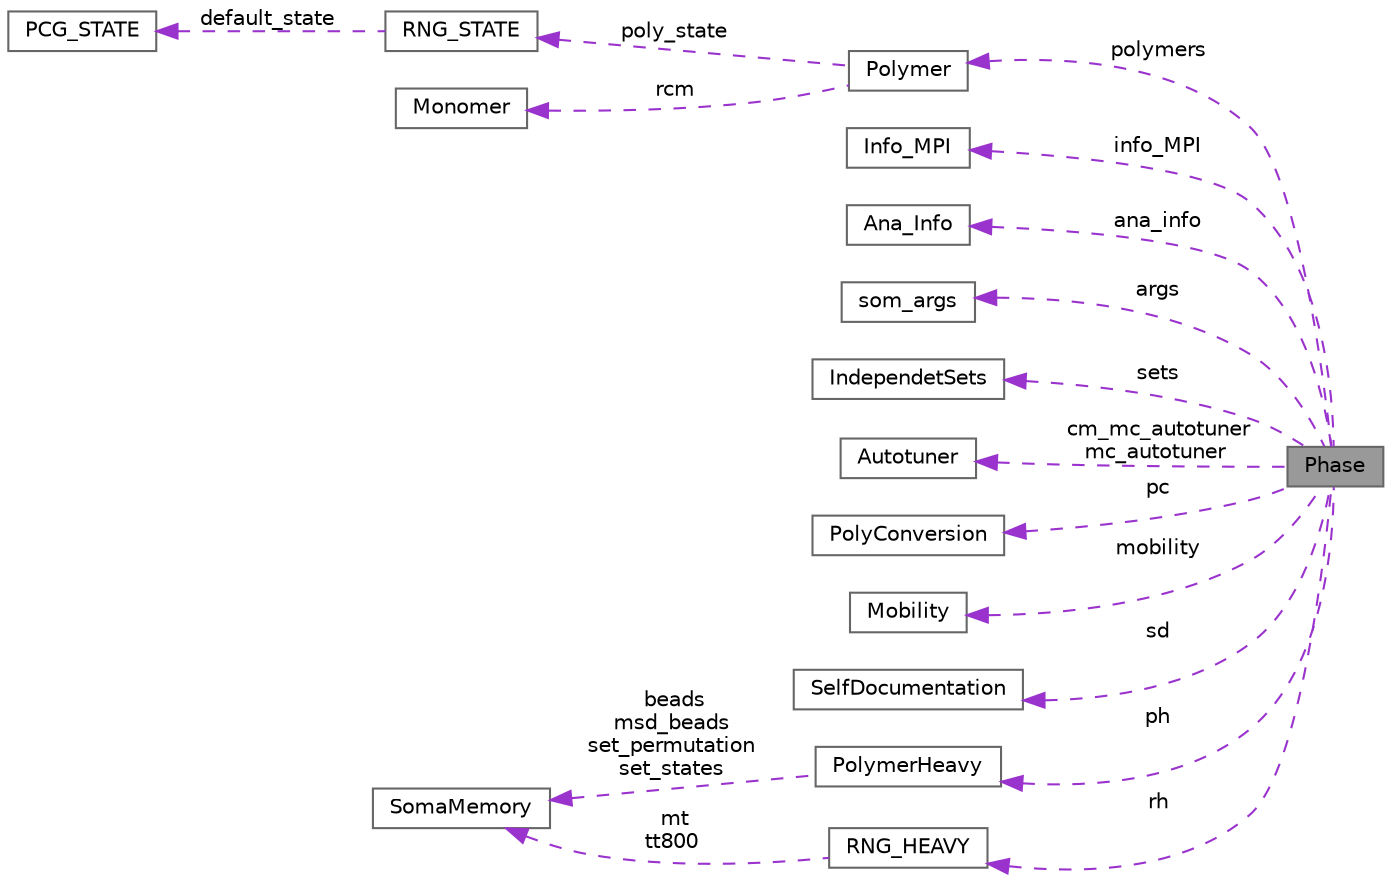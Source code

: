 digraph "Phase"
{
 // LATEX_PDF_SIZE
  bgcolor="transparent";
  edge [fontname=Helvetica,fontsize=10,labelfontname=Helvetica,labelfontsize=10];
  node [fontname=Helvetica,fontsize=10,shape=box,height=0.2,width=0.4];
  rankdir="LR";
  Node1 [label="Phase",height=0.2,width=0.4,color="gray40", fillcolor="grey60", style="filled", fontcolor="black",tooltip="All relevant information for a system configuration."];
  Node2 -> Node1 [dir="back",color="darkorchid3",style="dashed",label=" polymers" ];
  Node2 [label="Polymer",height=0.2,width=0.4,color="gray40", fillcolor="white", style="filled",URL="$structPolymer.html",tooltip="Polymer information."];
  Node3 -> Node2 [dir="back",color="darkorchid3",style="dashed",label=" poly_state" ];
  Node3 [label="RNG_STATE",height=0.2,width=0.4,color="gray40", fillcolor="white", style="filled",URL="$structRNG__STATE.html",tooltip="Struct which contains the random number generators."];
  Node4 -> Node3 [dir="back",color="darkorchid3",style="dashed",label=" default_state" ];
  Node4 [label="PCG_STATE",height=0.2,width=0.4,color="gray40", fillcolor="white", style="filled",URL="$structPCG__STATE.html",tooltip="State of the random number generator (PCG)"];
  Node5 -> Node2 [dir="back",color="darkorchid3",style="dashed",label=" rcm" ];
  Node5 [label="Monomer",height=0.2,width=0.4,color="gray40", fillcolor="white", style="filled",URL="$structMonomer.html",tooltip="Monomer struct contains spatial position and type."];
  Node6 -> Node1 [dir="back",color="darkorchid3",style="dashed",label=" info_MPI" ];
  Node6 [label="Info_MPI",height=0.2,width=0.4,color="gray40", fillcolor="white", style="filled",URL="$structInfo__MPI.html",tooltip="All information about the MPI setup. Information about the MPI setup of the simulation...."];
  Node7 -> Node1 [dir="back",color="darkorchid3",style="dashed",label=" ana_info" ];
  Node7 [label="Ana_Info",height=0.2,width=0.4,color="gray40", fillcolor="white", style="filled",URL="$structAna__Info.html",tooltip="Basic information for analysis."];
  Node8 -> Node1 [dir="back",color="darkorchid3",style="dashed",label=" args" ];
  Node8 [label="som_args",height=0.2,width=0.4,color="gray40", fillcolor="white", style="filled",URL="$structsom__args.html",tooltip="Where the command line options are stored."];
  Node9 -> Node1 [dir="back",color="darkorchid3",style="dashed",label=" sets" ];
  Node9 [label="IndependetSets",height=0.2,width=0.4,color="gray40", fillcolor="white", style="filled",URL="$structIndependetSets.html",tooltip="Struct to store the independet set information for a polymer type."];
  Node10 -> Node1 [dir="back",color="darkorchid3",style="dashed",label=" cm_mc_autotuner\nmc_autotuner" ];
  Node10 [label="Autotuner",height=0.2,width=0.4,color="gray40", fillcolor="white", style="filled",URL="$structAutotuner.html",tooltip="Autotuner to struct to hold data, which is necessary to determine an optimal parameter for ACC kernel..."];
  Node11 -> Node1 [dir="back",color="darkorchid3",style="dashed",label=" pc" ];
  Node11 [label="PolyConversion",height=0.2,width=0.4,color="gray40", fillcolor="white", style="filled",URL="$structPolyConversion.html",tooltip=" "];
  Node12 -> Node1 [dir="back",color="darkorchid3",style="dashed",label=" mobility" ];
  Node12 [label="Mobility",height=0.2,width=0.4,color="gray40", fillcolor="white", style="filled",URL="$structMobility.html",tooltip="Struct to bundle the mobility modifier parameter."];
  Node13 -> Node1 [dir="back",color="darkorchid3",style="dashed",label=" sd" ];
  Node13 [label="SelfDocumentation",height=0.2,width=0.4,color="gray40", fillcolor="white", style="filled",URL="$structSelfDocumentation.html",tooltip=" "];
  Node14 -> Node1 [dir="back",color="darkorchid3",style="dashed",label=" ph" ];
  Node14 [label="PolymerHeavy",height=0.2,width=0.4,color="gray40", fillcolor="white", style="filled",URL="$structPolymerHeavy.html",tooltip=" "];
  Node15 -> Node14 [dir="back",color="darkorchid3",style="dashed",label=" beads\nmsd_beads\nset_permutation\nset_states" ];
  Node15 [label="SomaMemory",height=0.2,width=0.4,color="gray40", fillcolor="white", style="filled",URL="$structSomaMemory.html",tooltip=" "];
  Node16 -> Node1 [dir="back",color="darkorchid3",style="dashed",label=" rh" ];
  Node16 [label="RNG_HEAVY",height=0.2,width=0.4,color="gray40", fillcolor="white", style="filled",URL="$structRNG__HEAVY.html",tooltip=" "];
  Node15 -> Node16 [dir="back",color="darkorchid3",style="dashed",label=" mt\ntt800" ];
}
